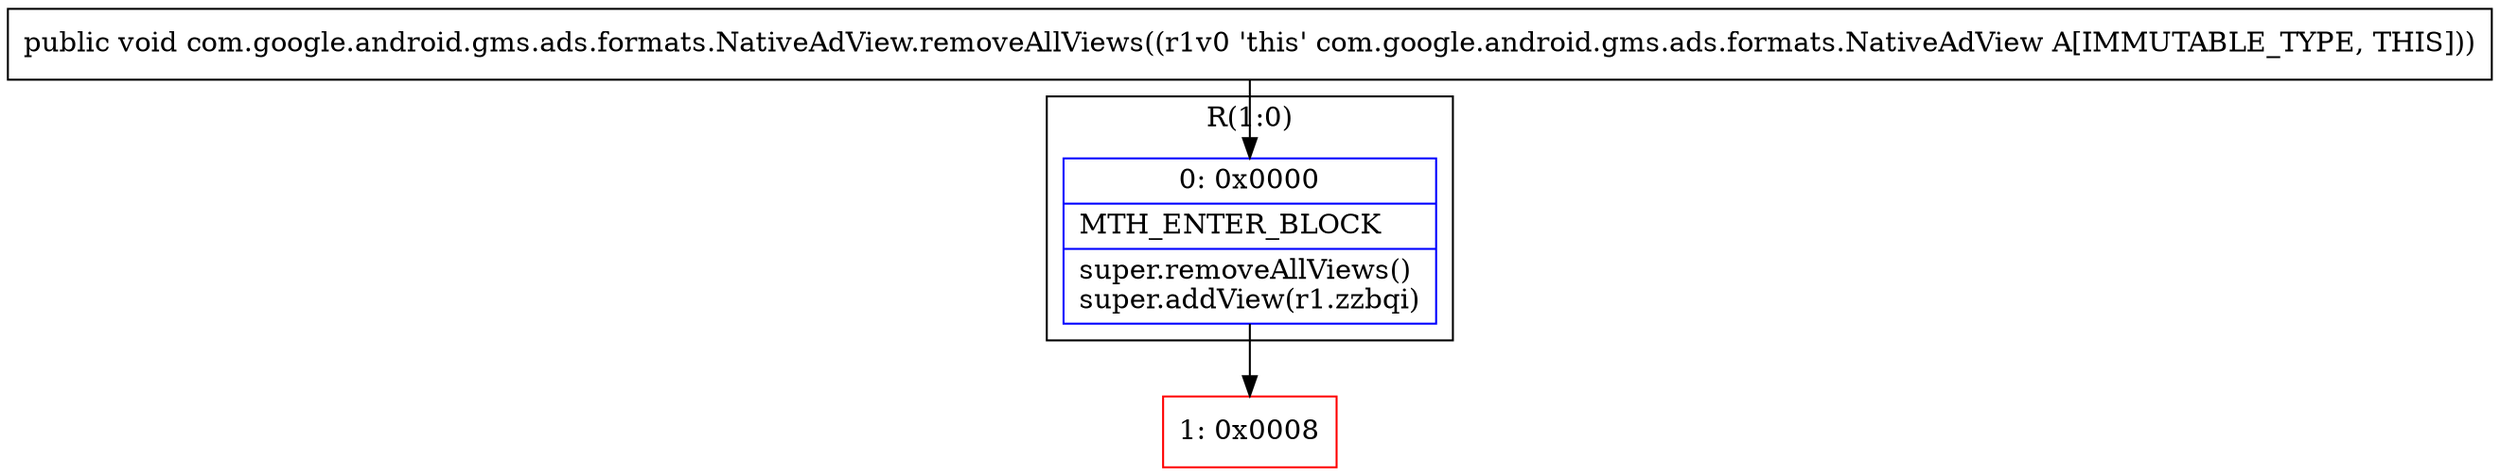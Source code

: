 digraph "CFG forcom.google.android.gms.ads.formats.NativeAdView.removeAllViews()V" {
subgraph cluster_Region_310865938 {
label = "R(1:0)";
node [shape=record,color=blue];
Node_0 [shape=record,label="{0\:\ 0x0000|MTH_ENTER_BLOCK\l|super.removeAllViews()\lsuper.addView(r1.zzbqi)\l}"];
}
Node_1 [shape=record,color=red,label="{1\:\ 0x0008}"];
MethodNode[shape=record,label="{public void com.google.android.gms.ads.formats.NativeAdView.removeAllViews((r1v0 'this' com.google.android.gms.ads.formats.NativeAdView A[IMMUTABLE_TYPE, THIS])) }"];
MethodNode -> Node_0;
Node_0 -> Node_1;
}

